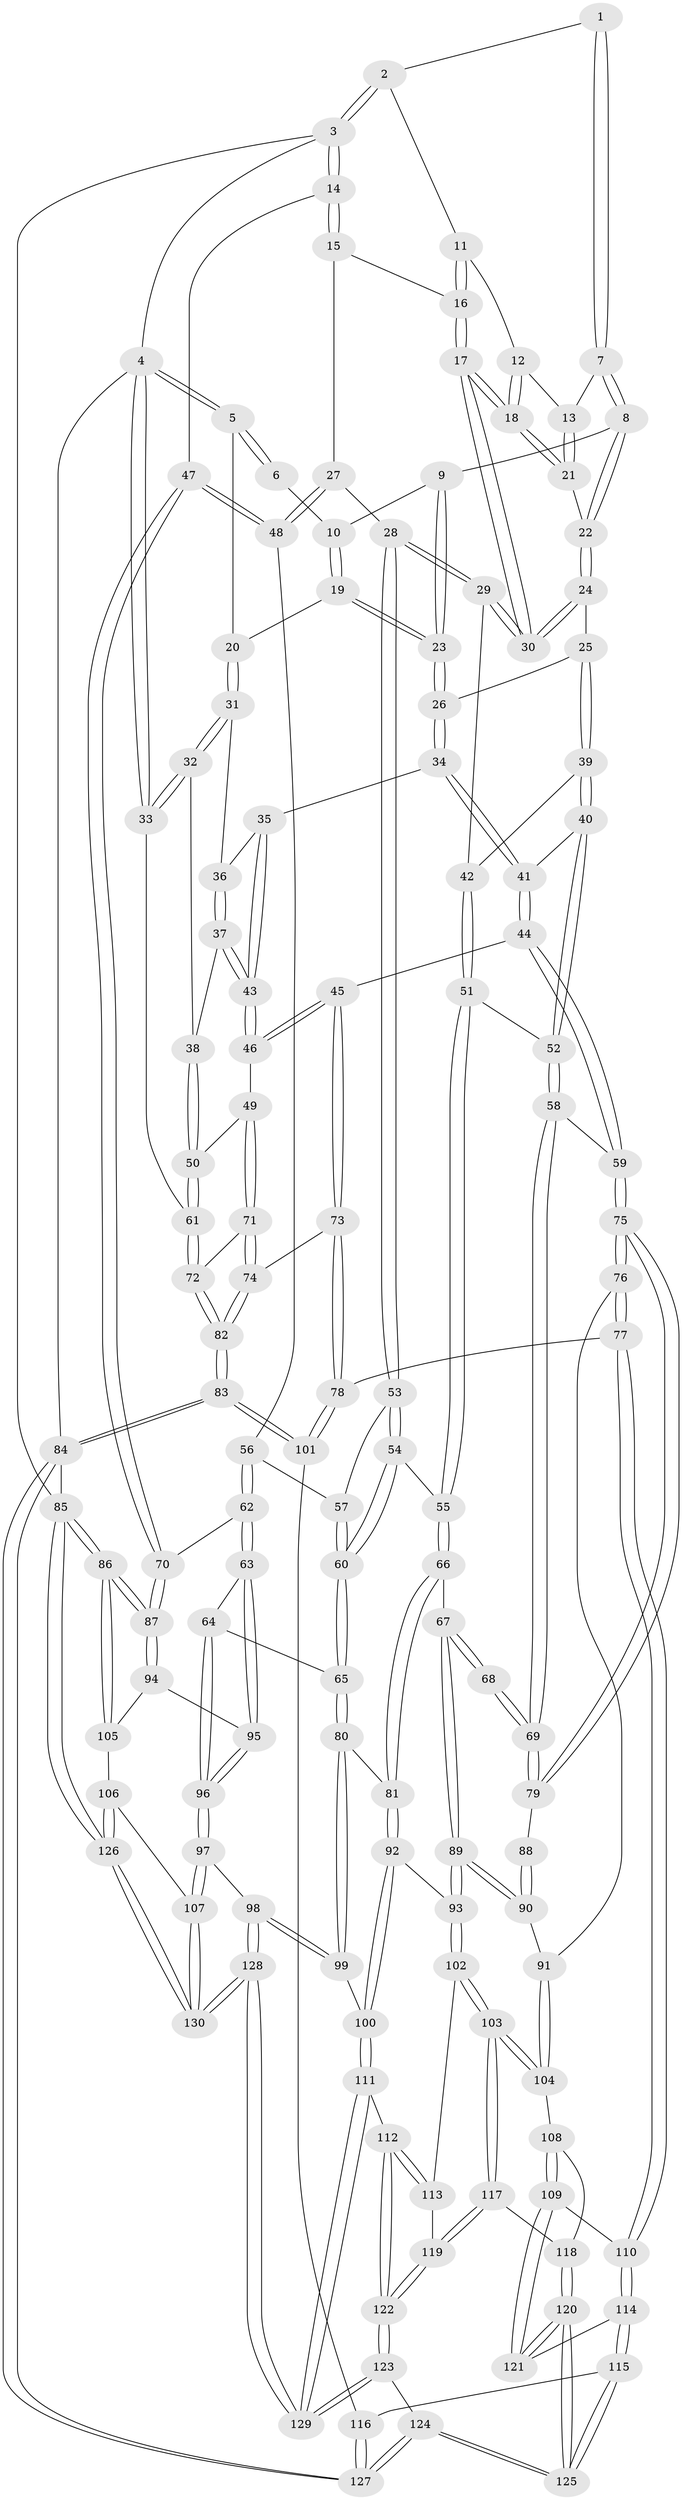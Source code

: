 // Generated by graph-tools (version 1.1) at 2025/17/03/09/25 04:17:21]
// undirected, 130 vertices, 322 edges
graph export_dot {
graph [start="1"]
  node [color=gray90,style=filled];
  1 [pos="+0.5303027795688087+0"];
  2 [pos="+0.7581349189007329+0"];
  3 [pos="+1+0"];
  4 [pos="+0+0"];
  5 [pos="+0+0"];
  6 [pos="+0.2914964854614076+0"];
  7 [pos="+0.5025536592386657+0.06930962912909402"];
  8 [pos="+0.4623483046684293+0.12412642479687337"];
  9 [pos="+0.3740922738205801+0.09329865704880058"];
  10 [pos="+0.30780828583760894+0.035033151613077546"];
  11 [pos="+0.7302218137263188+0"];
  12 [pos="+0.7184500649292345+0"];
  13 [pos="+0.5829198618711682+0.10026589492973371"];
  14 [pos="+1+0"];
  15 [pos="+0.8968204221033982+0.15161801380657902"];
  16 [pos="+0.8216666226900109+0.18001227290044233"];
  17 [pos="+0.7014815140992662+0.27414580956489615"];
  18 [pos="+0.6814465270877833+0.21108613073249752"];
  19 [pos="+0.20789406306293987+0.1647306971291371"];
  20 [pos="+0.19996850971845848+0.16712219322085867"];
  21 [pos="+0.6466854351913742+0.18203510537584044"];
  22 [pos="+0.4641577578042067+0.138691512559898"];
  23 [pos="+0.31714283481626027+0.21421474924572767"];
  24 [pos="+0.45819946812311807+0.21258664315107215"];
  25 [pos="+0.40563990515593606+0.2699609403671833"];
  26 [pos="+0.3617420671936852+0.26115105958330376"];
  27 [pos="+0.879059837106327+0.3189889203998864"];
  28 [pos="+0.7005007870544995+0.3008427939328541"];
  29 [pos="+0.6974353820249859+0.2960316525500458"];
  30 [pos="+0.6972216298127955+0.29442781426296233"];
  31 [pos="+0.16013690762059485+0.20997907817618036"];
  32 [pos="+0+0.21188061440697967"];
  33 [pos="+0+0.1954794533446533"];
  34 [pos="+0.27646489974650323+0.32584713666731147"];
  35 [pos="+0.22811505000029444+0.3183557358891523"];
  36 [pos="+0.16648949959122883+0.2324119667668314"];
  37 [pos="+0.11884434796254355+0.3595210216861174"];
  38 [pos="+0.08117829623292028+0.3714792503415585"];
  39 [pos="+0.421343732776905+0.3200628517427119"];
  40 [pos="+0.40681927216266484+0.3977962263563406"];
  41 [pos="+0.3085619867568899+0.42258912483907585"];
  42 [pos="+0.5698824042433097+0.3554151496416777"];
  43 [pos="+0.18819023199593016+0.39271716426457115"];
  44 [pos="+0.2584990811028071+0.4854000733748119"];
  45 [pos="+0.23786971785928354+0.48359325229637157"];
  46 [pos="+0.20709579147747625+0.4692521387236101"];
  47 [pos="+1+0.36812164035405454"];
  48 [pos="+1+0.370250115674073"];
  49 [pos="+0.1013570327295426+0.494709294878623"];
  50 [pos="+0.09333095006223756+0.4855495330930168"];
  51 [pos="+0.48984169558114776+0.4820386338200179"];
  52 [pos="+0.4509274992488101+0.46127056107300873"];
  53 [pos="+0.7131213806064226+0.37342126678767734"];
  54 [pos="+0.6232606784114326+0.5053241534763993"];
  55 [pos="+0.5105936059793044+0.5164710966046997"];
  56 [pos="+0.8139460919120934+0.4675965329026733"];
  57 [pos="+0.748792723830134+0.41551822703731883"];
  58 [pos="+0.33372550091237624+0.5418274759328043"];
  59 [pos="+0.27769657604364434+0.5078804272938304"];
  60 [pos="+0.6990234503421078+0.6469515280374479"];
  61 [pos="+0+0.37953358285327266"];
  62 [pos="+0.8471264135502893+0.6162399431889888"];
  63 [pos="+0.8378534235479564+0.6327722453654118"];
  64 [pos="+0.7494911130369546+0.6493673799717301"];
  65 [pos="+0.7017228763714336+0.6553172468894456"];
  66 [pos="+0.4899734972320046+0.6079325135328036"];
  67 [pos="+0.4627985762107099+0.6333299422500456"];
  68 [pos="+0.42832810123496073+0.620086748711335"];
  69 [pos="+0.34560397578540863+0.5660950173686886"];
  70 [pos="+1+0.472314067258266"];
  71 [pos="+0.08307437500479285+0.5564124322083963"];
  72 [pos="+0+0.5543867597061807"];
  73 [pos="+0.1406370136275856+0.6963204224847586"];
  74 [pos="+0.11992616431893198+0.6877678587439441"];
  75 [pos="+0.22861040358565646+0.717449452164286"];
  76 [pos="+0.2275154082043693+0.7190438836203229"];
  77 [pos="+0.1935888091463184+0.7296719691146084"];
  78 [pos="+0.1793306294036843+0.7253375291596499"];
  79 [pos="+0.2925122530979043+0.6583111850124033"];
  80 [pos="+0.701296054159141+0.6557427446225914"];
  81 [pos="+0.6423877398115743+0.6620415026039795"];
  82 [pos="+0+0.7711123765840523"];
  83 [pos="+0+1"];
  84 [pos="+0+1"];
  85 [pos="+1+1"];
  86 [pos="+1+0.9531651890509952"];
  87 [pos="+1+0.7246609576901032"];
  88 [pos="+0.35045174013500896+0.6517853629469573"];
  89 [pos="+0.4490393762804382+0.732154054975183"];
  90 [pos="+0.37840831015914744+0.7488148416015354"];
  91 [pos="+0.3545695876475192+0.7558918553274606"];
  92 [pos="+0.5371679331740224+0.767594637819178"];
  93 [pos="+0.4776084305045674+0.7643872051764682"];
  94 [pos="+0.9240240933026324+0.7446698059142411"];
  95 [pos="+0.8937375497574793+0.7319615852003797"];
  96 [pos="+0.8075059061920217+0.8468862822303046"];
  97 [pos="+0.7949147287756112+0.8669181906354455"];
  98 [pos="+0.7391175659938857+0.868425950656064"];
  99 [pos="+0.68647542981232+0.8473438969956326"];
  100 [pos="+0.660342971904351+0.8573102138010118"];
  101 [pos="+0.05376623278574558+0.912371076174856"];
  102 [pos="+0.47475575907676854+0.7984850410265241"];
  103 [pos="+0.3941860863675419+0.8701921969070692"];
  104 [pos="+0.3518193023375357+0.8245409660279978"];
  105 [pos="+0.9461355299531876+0.8720466981081567"];
  106 [pos="+0.9212671524509751+0.8904829547873994"];
  107 [pos="+0.821968939063295+0.890620129010303"];
  108 [pos="+0.3194588692958909+0.8603393277800928"];
  109 [pos="+0.29115137535846336+0.8817997616799161"];
  110 [pos="+0.1937951351632458+0.730463822727332"];
  111 [pos="+0.6246104216932894+0.8995529298864274"];
  112 [pos="+0.568490638383275+0.9134160282944737"];
  113 [pos="+0.4848521563761828+0.8385860198307901"];
  114 [pos="+0.18894838493941063+0.8910124782535068"];
  115 [pos="+0.18381394674755944+0.9052480221795118"];
  116 [pos="+0.1512349557247595+0.9195519596652779"];
  117 [pos="+0.39433651299890554+0.8854856893023328"];
  118 [pos="+0.3850050014914059+0.8957075364548613"];
  119 [pos="+0.4535309544872275+0.9099571813674954"];
  120 [pos="+0.31323638476332977+1"];
  121 [pos="+0.29105862135846805+0.8826793801763131"];
  122 [pos="+0.4808627802643372+0.9965209773962953"];
  123 [pos="+0.39572780297130516+1"];
  124 [pos="+0.3423238437248175+1"];
  125 [pos="+0.3109973006189262+1"];
  126 [pos="+1+1"];
  127 [pos="+0.22432808590638637+1"];
  128 [pos="+0.732426568594815+1"];
  129 [pos="+0.6860745365314632+1"];
  130 [pos="+0.9595685111331653+1"];
  1 -- 2;
  1 -- 7;
  1 -- 7;
  2 -- 3;
  2 -- 3;
  2 -- 11;
  3 -- 4;
  3 -- 14;
  3 -- 14;
  3 -- 85;
  4 -- 5;
  4 -- 5;
  4 -- 33;
  4 -- 33;
  4 -- 84;
  5 -- 6;
  5 -- 6;
  5 -- 20;
  6 -- 10;
  7 -- 8;
  7 -- 8;
  7 -- 13;
  8 -- 9;
  8 -- 22;
  8 -- 22;
  9 -- 10;
  9 -- 23;
  9 -- 23;
  10 -- 19;
  10 -- 19;
  11 -- 12;
  11 -- 16;
  11 -- 16;
  12 -- 13;
  12 -- 18;
  12 -- 18;
  13 -- 21;
  13 -- 21;
  14 -- 15;
  14 -- 15;
  14 -- 47;
  15 -- 16;
  15 -- 27;
  16 -- 17;
  16 -- 17;
  17 -- 18;
  17 -- 18;
  17 -- 30;
  17 -- 30;
  18 -- 21;
  18 -- 21;
  19 -- 20;
  19 -- 23;
  19 -- 23;
  20 -- 31;
  20 -- 31;
  21 -- 22;
  22 -- 24;
  22 -- 24;
  23 -- 26;
  23 -- 26;
  24 -- 25;
  24 -- 30;
  24 -- 30;
  25 -- 26;
  25 -- 39;
  25 -- 39;
  26 -- 34;
  26 -- 34;
  27 -- 28;
  27 -- 48;
  27 -- 48;
  28 -- 29;
  28 -- 29;
  28 -- 53;
  28 -- 53;
  29 -- 30;
  29 -- 30;
  29 -- 42;
  31 -- 32;
  31 -- 32;
  31 -- 36;
  32 -- 33;
  32 -- 33;
  32 -- 38;
  33 -- 61;
  34 -- 35;
  34 -- 41;
  34 -- 41;
  35 -- 36;
  35 -- 43;
  35 -- 43;
  36 -- 37;
  36 -- 37;
  37 -- 38;
  37 -- 43;
  37 -- 43;
  38 -- 50;
  38 -- 50;
  39 -- 40;
  39 -- 40;
  39 -- 42;
  40 -- 41;
  40 -- 52;
  40 -- 52;
  41 -- 44;
  41 -- 44;
  42 -- 51;
  42 -- 51;
  43 -- 46;
  43 -- 46;
  44 -- 45;
  44 -- 59;
  44 -- 59;
  45 -- 46;
  45 -- 46;
  45 -- 73;
  45 -- 73;
  46 -- 49;
  47 -- 48;
  47 -- 48;
  47 -- 70;
  47 -- 70;
  48 -- 56;
  49 -- 50;
  49 -- 71;
  49 -- 71;
  50 -- 61;
  50 -- 61;
  51 -- 52;
  51 -- 55;
  51 -- 55;
  52 -- 58;
  52 -- 58;
  53 -- 54;
  53 -- 54;
  53 -- 57;
  54 -- 55;
  54 -- 60;
  54 -- 60;
  55 -- 66;
  55 -- 66;
  56 -- 57;
  56 -- 62;
  56 -- 62;
  57 -- 60;
  57 -- 60;
  58 -- 59;
  58 -- 69;
  58 -- 69;
  59 -- 75;
  59 -- 75;
  60 -- 65;
  60 -- 65;
  61 -- 72;
  61 -- 72;
  62 -- 63;
  62 -- 63;
  62 -- 70;
  63 -- 64;
  63 -- 95;
  63 -- 95;
  64 -- 65;
  64 -- 96;
  64 -- 96;
  65 -- 80;
  65 -- 80;
  66 -- 67;
  66 -- 81;
  66 -- 81;
  67 -- 68;
  67 -- 68;
  67 -- 89;
  67 -- 89;
  68 -- 69;
  68 -- 69;
  69 -- 79;
  69 -- 79;
  70 -- 87;
  70 -- 87;
  71 -- 72;
  71 -- 74;
  71 -- 74;
  72 -- 82;
  72 -- 82;
  73 -- 74;
  73 -- 78;
  73 -- 78;
  74 -- 82;
  74 -- 82;
  75 -- 76;
  75 -- 76;
  75 -- 79;
  75 -- 79;
  76 -- 77;
  76 -- 77;
  76 -- 91;
  77 -- 78;
  77 -- 110;
  77 -- 110;
  78 -- 101;
  78 -- 101;
  79 -- 88;
  80 -- 81;
  80 -- 99;
  80 -- 99;
  81 -- 92;
  81 -- 92;
  82 -- 83;
  82 -- 83;
  83 -- 84;
  83 -- 84;
  83 -- 101;
  83 -- 101;
  84 -- 127;
  84 -- 127;
  84 -- 85;
  85 -- 86;
  85 -- 86;
  85 -- 126;
  85 -- 126;
  86 -- 87;
  86 -- 87;
  86 -- 105;
  86 -- 105;
  87 -- 94;
  87 -- 94;
  88 -- 90;
  88 -- 90;
  89 -- 90;
  89 -- 90;
  89 -- 93;
  89 -- 93;
  90 -- 91;
  91 -- 104;
  91 -- 104;
  92 -- 93;
  92 -- 100;
  92 -- 100;
  93 -- 102;
  93 -- 102;
  94 -- 95;
  94 -- 105;
  95 -- 96;
  95 -- 96;
  96 -- 97;
  96 -- 97;
  97 -- 98;
  97 -- 107;
  97 -- 107;
  98 -- 99;
  98 -- 99;
  98 -- 128;
  98 -- 128;
  99 -- 100;
  100 -- 111;
  100 -- 111;
  101 -- 116;
  102 -- 103;
  102 -- 103;
  102 -- 113;
  103 -- 104;
  103 -- 104;
  103 -- 117;
  103 -- 117;
  104 -- 108;
  105 -- 106;
  106 -- 107;
  106 -- 126;
  106 -- 126;
  107 -- 130;
  107 -- 130;
  108 -- 109;
  108 -- 109;
  108 -- 118;
  109 -- 110;
  109 -- 121;
  109 -- 121;
  110 -- 114;
  110 -- 114;
  111 -- 112;
  111 -- 129;
  111 -- 129;
  112 -- 113;
  112 -- 113;
  112 -- 122;
  112 -- 122;
  113 -- 119;
  114 -- 115;
  114 -- 115;
  114 -- 121;
  115 -- 116;
  115 -- 125;
  115 -- 125;
  116 -- 127;
  116 -- 127;
  117 -- 118;
  117 -- 119;
  117 -- 119;
  118 -- 120;
  118 -- 120;
  119 -- 122;
  119 -- 122;
  120 -- 121;
  120 -- 121;
  120 -- 125;
  120 -- 125;
  122 -- 123;
  122 -- 123;
  123 -- 124;
  123 -- 129;
  123 -- 129;
  124 -- 125;
  124 -- 125;
  124 -- 127;
  124 -- 127;
  126 -- 130;
  126 -- 130;
  128 -- 129;
  128 -- 129;
  128 -- 130;
  128 -- 130;
}
